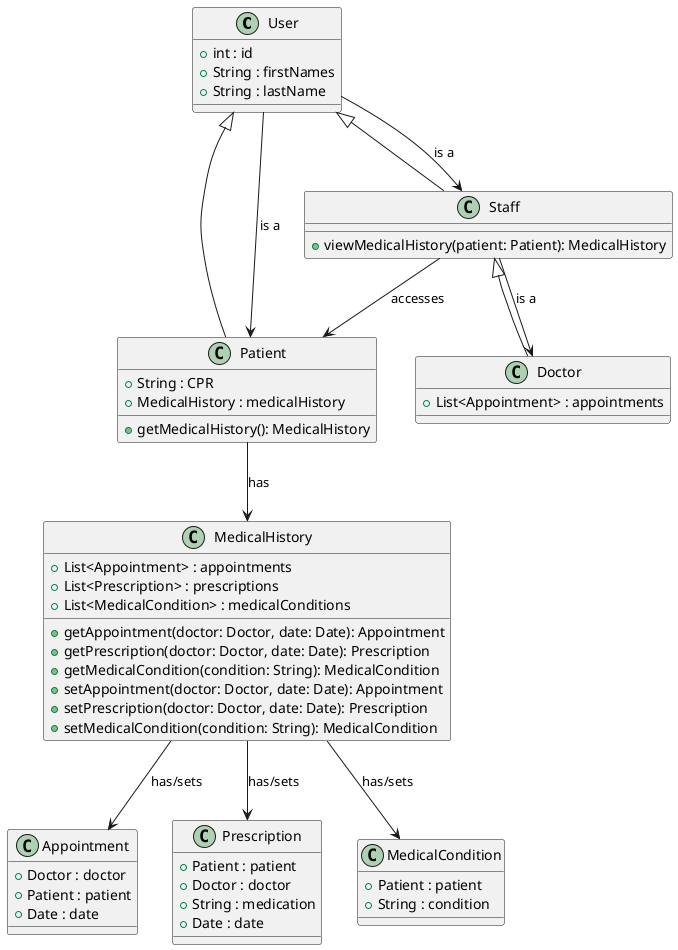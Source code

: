 @startuml

class User {
  + int : id
  + String : firstNames
  + String : lastName
}

class Patient extends User {
    + String : CPR
    + MedicalHistory : medicalHistory
    + getMedicalHistory(): MedicalHistory
}

class Staff extends User {
  + viewMedicalHistory(patient: Patient): MedicalHistory
}

class Doctor extends Staff {
  + List<Appointment> : appointments
}

class Appointment {
  + Doctor : doctor
  + Patient : patient
  + Date : date
}

class Prescription {
  + Patient : patient
  + Doctor : doctor
  + String : medication
  + Date : date
}

class MedicalHistory {
    + List<Appointment> : appointments
    + List<Prescription> : prescriptions
    + List<MedicalCondition> : medicalConditions
    + getAppointment(doctor: Doctor, date: Date): Appointment
    + getPrescription(doctor: Doctor, date: Date): Prescription
    + getMedicalCondition(condition: String): MedicalCondition
    + setAppointment(doctor: Doctor, date: Date): Appointment
    + setPrescription(doctor: Doctor, date: Date): Prescription
    + setMedicalCondition(condition: String): MedicalCondition
}

class MedicalCondition {
  + Patient : patient
  + String : condition
}

User --> Patient : is a
User --> Staff : is a
Staff --> Doctor : is a
Patient --> MedicalHistory : has
Staff --> Patient : accesses
MedicalHistory --> Appointment : has/sets
MedicalHistory --> Prescription : has/sets
MedicalHistory --> MedicalCondition : has/sets

@enduml

